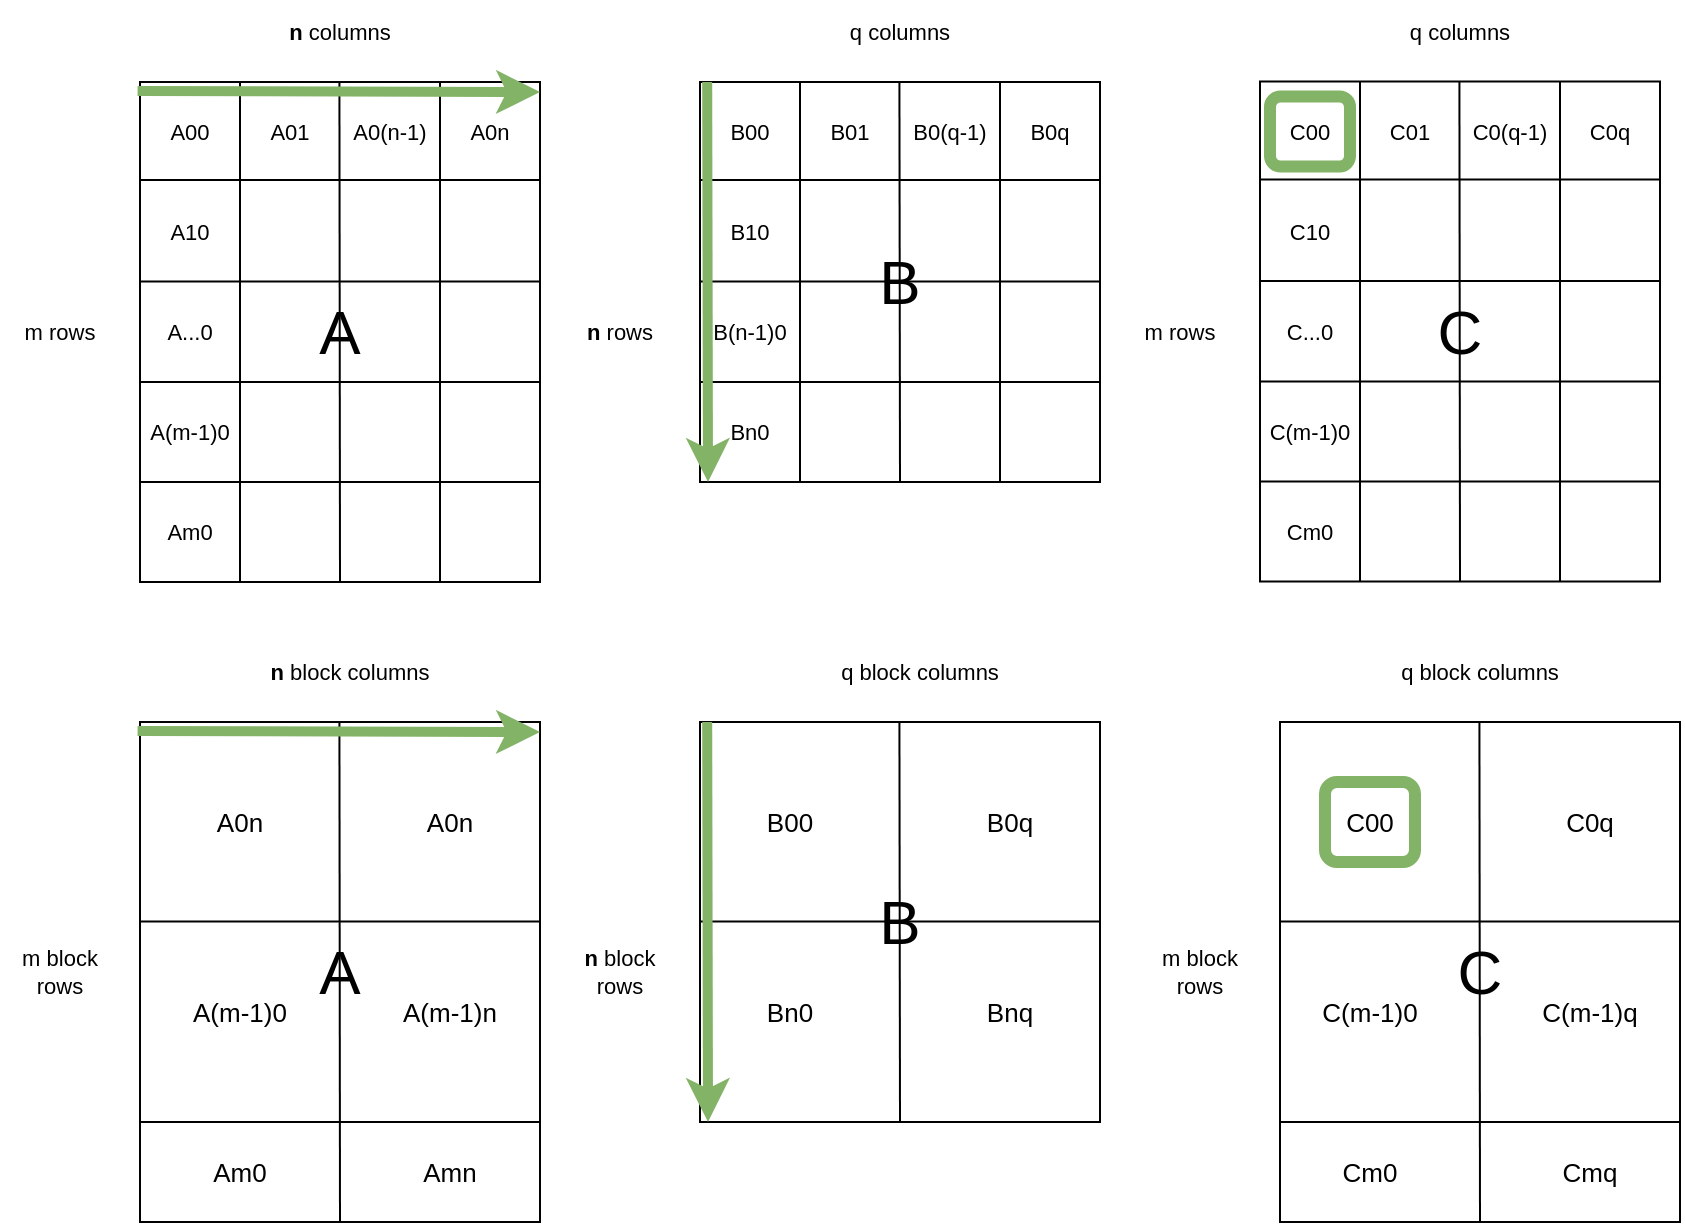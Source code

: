<mxfile version="16.2.4" type="device"><diagram id="Djqz3tWc4AsYbqFbEZJL" name="Page-1"><mxGraphModel dx="1185" dy="616" grid="1" gridSize="10" guides="1" tooltips="1" connect="1" arrows="1" fold="1" page="1" pageScale="1" pageWidth="827" pageHeight="1169" math="0" shadow="0"><root><mxCell id="0"/><mxCell id="1" parent="0"/><mxCell id="ZjirPSbz67CenSyM30Jp-1" value="" style="rounded=0;whiteSpace=wrap;html=1;" parent="1" vertex="1"><mxGeometry x="70" y="280" width="200" height="250" as="geometry"/></mxCell><mxCell id="ZjirPSbz67CenSyM30Jp-2" value="" style="endArrow=none;html=1;rounded=0;entryX=0.25;entryY=0;entryDx=0;entryDy=0;exitX=0.25;exitY=1;exitDx=0;exitDy=0;" parent="1" source="ZjirPSbz67CenSyM30Jp-1" target="ZjirPSbz67CenSyM30Jp-1" edge="1"><mxGeometry width="50" height="50" relative="1" as="geometry"><mxPoint x="250" y="410" as="sourcePoint"/><mxPoint x="300" y="360" as="targetPoint"/></mxGeometry></mxCell><mxCell id="ZjirPSbz67CenSyM30Jp-3" value="" style="endArrow=none;html=1;rounded=0;entryX=0.25;entryY=0;entryDx=0;entryDy=0;exitX=0.5;exitY=1;exitDx=0;exitDy=0;" parent="1" source="ZjirPSbz67CenSyM30Jp-1" edge="1"><mxGeometry width="50" height="50" relative="1" as="geometry"><mxPoint x="169.71" y="480" as="sourcePoint"/><mxPoint x="169.71" y="280" as="targetPoint"/></mxGeometry></mxCell><mxCell id="ZjirPSbz67CenSyM30Jp-4" value="" style="endArrow=none;html=1;rounded=0;entryX=0.25;entryY=0;entryDx=0;entryDy=0;exitX=0.75;exitY=1;exitDx=0;exitDy=0;" parent="1" source="ZjirPSbz67CenSyM30Jp-1" edge="1"><mxGeometry width="50" height="50" relative="1" as="geometry"><mxPoint x="220" y="480" as="sourcePoint"/><mxPoint x="220" y="280" as="targetPoint"/></mxGeometry></mxCell><mxCell id="ZjirPSbz67CenSyM30Jp-5" value="" style="endArrow=none;html=1;rounded=0;" parent="1" edge="1"><mxGeometry width="50" height="50" relative="1" as="geometry"><mxPoint x="70" y="329" as="sourcePoint"/><mxPoint x="270" y="329" as="targetPoint"/></mxGeometry></mxCell><mxCell id="ZjirPSbz67CenSyM30Jp-6" value="" style="endArrow=none;html=1;rounded=0;entryX=1;entryY=0.25;entryDx=0;entryDy=0;exitX=0;exitY=0.25;exitDx=0;exitDy=0;" parent="1" edge="1"><mxGeometry width="50" height="50" relative="1" as="geometry"><mxPoint x="70" y="379.71" as="sourcePoint"/><mxPoint x="270" y="379.71" as="targetPoint"/></mxGeometry></mxCell><mxCell id="ZjirPSbz67CenSyM30Jp-7" value="" style="endArrow=none;html=1;rounded=0;entryX=1;entryY=0.25;entryDx=0;entryDy=0;exitX=0;exitY=0.25;exitDx=0;exitDy=0;" parent="1" edge="1"><mxGeometry width="50" height="50" relative="1" as="geometry"><mxPoint x="70" y="430" as="sourcePoint"/><mxPoint x="270" y="430" as="targetPoint"/></mxGeometry></mxCell><mxCell id="ZjirPSbz67CenSyM30Jp-15" value="" style="endArrow=classic;html=1;rounded=0;exitX=-0.006;exitY=0.018;exitDx=0;exitDy=0;exitPerimeter=0;fontSize=11;strokeWidth=5;fillColor=#d5e8d4;strokeColor=#82b366;startArrow=none;" parent="1" source="ZjirPSbz67CenSyM30Jp-1" edge="1"><mxGeometry width="50" height="50" relative="1" as="geometry"><mxPoint x="50" y="380" as="sourcePoint"/><mxPoint x="270" y="285" as="targetPoint"/></mxGeometry></mxCell><mxCell id="ZjirPSbz67CenSyM30Jp-22" value="Am0" style="text;html=1;strokeColor=none;fillColor=none;align=center;verticalAlign=middle;whiteSpace=wrap;rounded=0;fontSize=11;" parent="1" vertex="1"><mxGeometry x="70" y="490" width="50" height="30" as="geometry"/></mxCell><mxCell id="ZjirPSbz67CenSyM30Jp-20" value="A00" style="text;html=1;strokeColor=none;fillColor=none;align=center;verticalAlign=middle;whiteSpace=wrap;rounded=0;fontSize=11;" parent="1" vertex="1"><mxGeometry x="70" y="290" width="50" height="30" as="geometry"/></mxCell><mxCell id="ZjirPSbz67CenSyM30Jp-23" value="" style="endArrow=none;html=1;rounded=0;exitX=-0.001;exitY=0.136;exitDx=0;exitDy=0;exitPerimeter=0;fontSize=11;strokeWidth=5;fillColor=#d5e8d4;strokeColor=#82b366;" parent="1" source="ZjirPSbz67CenSyM30Jp-1" target="ZjirPSbz67CenSyM30Jp-20" edge="1"><mxGeometry width="50" height="50" relative="1" as="geometry"><mxPoint x="69.8" y="307.2" as="sourcePoint"/><mxPoint x="280" y="307" as="targetPoint"/></mxGeometry></mxCell><mxCell id="ZjirPSbz67CenSyM30Jp-24" value="A01" style="text;html=1;strokeColor=none;fillColor=none;align=center;verticalAlign=middle;whiteSpace=wrap;rounded=0;fontSize=11;" parent="1" vertex="1"><mxGeometry x="120" y="290" width="50" height="30" as="geometry"/></mxCell><mxCell id="ZjirPSbz67CenSyM30Jp-26" value="A0(n-1)" style="text;html=1;strokeColor=none;fillColor=none;align=center;verticalAlign=middle;whiteSpace=wrap;rounded=0;fontSize=11;" parent="1" vertex="1"><mxGeometry x="170" y="290" width="50" height="30" as="geometry"/></mxCell><mxCell id="ZjirPSbz67CenSyM30Jp-27" value="A0n" style="text;html=1;strokeColor=none;fillColor=none;align=center;verticalAlign=middle;whiteSpace=wrap;rounded=0;fontSize=11;" parent="1" vertex="1"><mxGeometry x="220" y="290" width="50" height="30" as="geometry"/></mxCell><mxCell id="ZjirPSbz67CenSyM30Jp-28" value="&lt;b&gt;n&lt;/b&gt; columns" style="text;html=1;strokeColor=none;fillColor=none;align=center;verticalAlign=middle;whiteSpace=wrap;rounded=0;fontSize=11;" parent="1" vertex="1"><mxGeometry x="140" y="240" width="60" height="30" as="geometry"/></mxCell><mxCell id="ZjirPSbz67CenSyM30Jp-29" value="m rows" style="text;html=1;strokeColor=none;fillColor=none;align=center;verticalAlign=middle;whiteSpace=wrap;rounded=0;fontSize=11;" parent="1" vertex="1"><mxGeometry y="390" width="60" height="30" as="geometry"/></mxCell><mxCell id="ZjirPSbz67CenSyM30Jp-30" value="A(m-1)0" style="text;html=1;strokeColor=none;fillColor=none;align=center;verticalAlign=middle;whiteSpace=wrap;rounded=0;fontSize=11;" parent="1" vertex="1"><mxGeometry x="70" y="440" width="50" height="30" as="geometry"/></mxCell><mxCell id="ZjirPSbz67CenSyM30Jp-31" value="A10" style="text;html=1;strokeColor=none;fillColor=none;align=center;verticalAlign=middle;whiteSpace=wrap;rounded=0;fontSize=11;" parent="1" vertex="1"><mxGeometry x="70" y="340" width="50" height="30" as="geometry"/></mxCell><mxCell id="ZjirPSbz67CenSyM30Jp-32" value="" style="endArrow=none;html=1;rounded=0;entryX=1;entryY=0.25;entryDx=0;entryDy=0;exitX=0;exitY=0.25;exitDx=0;exitDy=0;" parent="1" edge="1"><mxGeometry width="50" height="50" relative="1" as="geometry"><mxPoint x="70" y="480" as="sourcePoint"/><mxPoint x="270" y="480" as="targetPoint"/></mxGeometry></mxCell><mxCell id="ZjirPSbz67CenSyM30Jp-33" value="A...0" style="text;html=1;strokeColor=none;fillColor=none;align=center;verticalAlign=middle;whiteSpace=wrap;rounded=0;fontSize=11;" parent="1" vertex="1"><mxGeometry x="70" y="390" width="50" height="30" as="geometry"/></mxCell><mxCell id="Npvi8MJkaMCpQcdxXRsU-1" value="" style="rounded=0;whiteSpace=wrap;html=1;" vertex="1" parent="1"><mxGeometry x="350" y="280" width="200" height="200" as="geometry"/></mxCell><mxCell id="Npvi8MJkaMCpQcdxXRsU-2" value="" style="endArrow=none;html=1;rounded=0;entryX=0.25;entryY=0;entryDx=0;entryDy=0;exitX=0.25;exitY=1;exitDx=0;exitDy=0;" edge="1" parent="1" source="Npvi8MJkaMCpQcdxXRsU-1" target="Npvi8MJkaMCpQcdxXRsU-1"><mxGeometry width="50" height="50" relative="1" as="geometry"><mxPoint x="530" y="410" as="sourcePoint"/><mxPoint x="580" y="360" as="targetPoint"/></mxGeometry></mxCell><mxCell id="Npvi8MJkaMCpQcdxXRsU-3" value="" style="endArrow=none;html=1;rounded=0;entryX=0.25;entryY=0;entryDx=0;entryDy=0;exitX=0.5;exitY=1;exitDx=0;exitDy=0;" edge="1" parent="1" source="Npvi8MJkaMCpQcdxXRsU-1"><mxGeometry width="50" height="50" relative="1" as="geometry"><mxPoint x="449.71" y="480" as="sourcePoint"/><mxPoint x="449.71" y="280" as="targetPoint"/></mxGeometry></mxCell><mxCell id="Npvi8MJkaMCpQcdxXRsU-4" value="" style="endArrow=none;html=1;rounded=0;entryX=0.25;entryY=0;entryDx=0;entryDy=0;exitX=0.75;exitY=1;exitDx=0;exitDy=0;" edge="1" parent="1" source="Npvi8MJkaMCpQcdxXRsU-1"><mxGeometry width="50" height="50" relative="1" as="geometry"><mxPoint x="500" y="480" as="sourcePoint"/><mxPoint x="500" y="280" as="targetPoint"/></mxGeometry></mxCell><mxCell id="Npvi8MJkaMCpQcdxXRsU-5" value="" style="endArrow=none;html=1;rounded=0;" edge="1" parent="1"><mxGeometry width="50" height="50" relative="1" as="geometry"><mxPoint x="350" y="329" as="sourcePoint"/><mxPoint x="550" y="329" as="targetPoint"/></mxGeometry></mxCell><mxCell id="Npvi8MJkaMCpQcdxXRsU-6" value="" style="endArrow=none;html=1;rounded=0;entryX=1;entryY=0.25;entryDx=0;entryDy=0;exitX=0;exitY=0.25;exitDx=0;exitDy=0;" edge="1" parent="1"><mxGeometry width="50" height="50" relative="1" as="geometry"><mxPoint x="350" y="379.71" as="sourcePoint"/><mxPoint x="550" y="379.71" as="targetPoint"/></mxGeometry></mxCell><mxCell id="Npvi8MJkaMCpQcdxXRsU-7" value="" style="endArrow=none;html=1;rounded=0;entryX=1;entryY=0.25;entryDx=0;entryDy=0;exitX=0;exitY=0.25;exitDx=0;exitDy=0;" edge="1" parent="1"><mxGeometry width="50" height="50" relative="1" as="geometry"><mxPoint x="350" y="430" as="sourcePoint"/><mxPoint x="550" y="430" as="targetPoint"/></mxGeometry></mxCell><mxCell id="Npvi8MJkaMCpQcdxXRsU-8" value="" style="endArrow=classic;html=1;rounded=0;exitX=0.018;exitY=0;exitDx=0;exitDy=0;exitPerimeter=0;fontSize=11;strokeWidth=5;fillColor=#d5e8d4;strokeColor=#82b366;startArrow=none;" edge="1" parent="1" source="Npvi8MJkaMCpQcdxXRsU-1"><mxGeometry width="50" height="50" relative="1" as="geometry"><mxPoint x="330" y="380" as="sourcePoint"/><mxPoint x="354" y="480" as="targetPoint"/></mxGeometry></mxCell><mxCell id="Npvi8MJkaMCpQcdxXRsU-10" value="B00" style="text;html=1;strokeColor=none;fillColor=none;align=center;verticalAlign=middle;whiteSpace=wrap;rounded=0;fontSize=11;" vertex="1" parent="1"><mxGeometry x="350" y="290" width="50" height="30" as="geometry"/></mxCell><mxCell id="Npvi8MJkaMCpQcdxXRsU-11" value="" style="endArrow=none;html=1;rounded=0;exitX=-0.001;exitY=0.136;exitDx=0;exitDy=0;exitPerimeter=0;fontSize=11;strokeWidth=5;fillColor=#d5e8d4;strokeColor=#82b366;" edge="1" parent="1" source="Npvi8MJkaMCpQcdxXRsU-1" target="Npvi8MJkaMCpQcdxXRsU-10"><mxGeometry width="50" height="50" relative="1" as="geometry"><mxPoint x="349.8" y="307.2" as="sourcePoint"/><mxPoint x="560" y="307" as="targetPoint"/></mxGeometry></mxCell><mxCell id="Npvi8MJkaMCpQcdxXRsU-12" value="B01" style="text;html=1;strokeColor=none;fillColor=none;align=center;verticalAlign=middle;whiteSpace=wrap;rounded=0;fontSize=11;" vertex="1" parent="1"><mxGeometry x="400" y="290" width="50" height="30" as="geometry"/></mxCell><mxCell id="Npvi8MJkaMCpQcdxXRsU-13" value="B0(q-1)" style="text;html=1;strokeColor=none;fillColor=none;align=center;verticalAlign=middle;whiteSpace=wrap;rounded=0;fontSize=11;" vertex="1" parent="1"><mxGeometry x="450" y="290" width="50" height="30" as="geometry"/></mxCell><mxCell id="Npvi8MJkaMCpQcdxXRsU-14" value="B0q" style="text;html=1;strokeColor=none;fillColor=none;align=center;verticalAlign=middle;whiteSpace=wrap;rounded=0;fontSize=11;" vertex="1" parent="1"><mxGeometry x="500" y="290" width="50" height="30" as="geometry"/></mxCell><mxCell id="Npvi8MJkaMCpQcdxXRsU-15" value="q columns" style="text;html=1;strokeColor=none;fillColor=none;align=center;verticalAlign=middle;whiteSpace=wrap;rounded=0;fontSize=11;" vertex="1" parent="1"><mxGeometry x="420" y="240" width="60" height="30" as="geometry"/></mxCell><mxCell id="Npvi8MJkaMCpQcdxXRsU-16" value="&lt;b&gt;n&lt;/b&gt; rows" style="text;html=1;strokeColor=none;fillColor=none;align=center;verticalAlign=middle;whiteSpace=wrap;rounded=0;fontSize=11;" vertex="1" parent="1"><mxGeometry x="280" y="390" width="60" height="30" as="geometry"/></mxCell><mxCell id="Npvi8MJkaMCpQcdxXRsU-17" value="Bn0" style="text;html=1;strokeColor=none;fillColor=none;align=center;verticalAlign=middle;whiteSpace=wrap;rounded=0;fontSize=11;" vertex="1" parent="1"><mxGeometry x="350" y="440" width="50" height="30" as="geometry"/></mxCell><mxCell id="Npvi8MJkaMCpQcdxXRsU-18" value="B10" style="text;html=1;strokeColor=none;fillColor=none;align=center;verticalAlign=middle;whiteSpace=wrap;rounded=0;fontSize=11;" vertex="1" parent="1"><mxGeometry x="350" y="340" width="50" height="30" as="geometry"/></mxCell><mxCell id="Npvi8MJkaMCpQcdxXRsU-20" value="B(n-1)0" style="text;html=1;strokeColor=none;fillColor=none;align=center;verticalAlign=middle;whiteSpace=wrap;rounded=0;fontSize=11;" vertex="1" parent="1"><mxGeometry x="350" y="390" width="50" height="30" as="geometry"/></mxCell><mxCell id="Npvi8MJkaMCpQcdxXRsU-22" value="B" style="text;html=1;strokeColor=none;fillColor=none;align=center;verticalAlign=middle;whiteSpace=wrap;rounded=0;fontSize=31;" vertex="1" parent="1"><mxGeometry x="420" y="365" width="60" height="30" as="geometry"/></mxCell><mxCell id="Npvi8MJkaMCpQcdxXRsU-21" value="A" style="text;html=1;strokeColor=none;fillColor=none;align=center;verticalAlign=middle;whiteSpace=wrap;rounded=0;fontSize=31;" vertex="1" parent="1"><mxGeometry x="140" y="390" width="60" height="30" as="geometry"/></mxCell><mxCell id="Npvi8MJkaMCpQcdxXRsU-25" value="" style="rounded=0;whiteSpace=wrap;html=1;" vertex="1" parent="1"><mxGeometry x="630" y="279.75" width="200" height="250" as="geometry"/></mxCell><mxCell id="Npvi8MJkaMCpQcdxXRsU-26" value="" style="endArrow=none;html=1;rounded=0;entryX=0.25;entryY=0;entryDx=0;entryDy=0;exitX=0.25;exitY=1;exitDx=0;exitDy=0;" edge="1" parent="1" source="Npvi8MJkaMCpQcdxXRsU-25" target="Npvi8MJkaMCpQcdxXRsU-25"><mxGeometry width="50" height="50" relative="1" as="geometry"><mxPoint x="810" y="409.75" as="sourcePoint"/><mxPoint x="860" y="359.75" as="targetPoint"/></mxGeometry></mxCell><mxCell id="Npvi8MJkaMCpQcdxXRsU-27" value="" style="endArrow=none;html=1;rounded=0;entryX=0.25;entryY=0;entryDx=0;entryDy=0;exitX=0.5;exitY=1;exitDx=0;exitDy=0;" edge="1" parent="1" source="Npvi8MJkaMCpQcdxXRsU-25"><mxGeometry width="50" height="50" relative="1" as="geometry"><mxPoint x="729.71" y="479.75" as="sourcePoint"/><mxPoint x="729.71" y="279.75" as="targetPoint"/></mxGeometry></mxCell><mxCell id="Npvi8MJkaMCpQcdxXRsU-28" value="" style="endArrow=none;html=1;rounded=0;entryX=0.25;entryY=0;entryDx=0;entryDy=0;exitX=0.75;exitY=1;exitDx=0;exitDy=0;" edge="1" parent="1" source="Npvi8MJkaMCpQcdxXRsU-25"><mxGeometry width="50" height="50" relative="1" as="geometry"><mxPoint x="780" y="479.75" as="sourcePoint"/><mxPoint x="780" y="279.75" as="targetPoint"/></mxGeometry></mxCell><mxCell id="Npvi8MJkaMCpQcdxXRsU-29" value="" style="endArrow=none;html=1;rounded=0;" edge="1" parent="1"><mxGeometry width="50" height="50" relative="1" as="geometry"><mxPoint x="630" y="328.75" as="sourcePoint"/><mxPoint x="830" y="328.75" as="targetPoint"/></mxGeometry></mxCell><mxCell id="Npvi8MJkaMCpQcdxXRsU-30" value="" style="endArrow=none;html=1;rounded=0;entryX=1;entryY=0.25;entryDx=0;entryDy=0;exitX=0;exitY=0.25;exitDx=0;exitDy=0;" edge="1" parent="1"><mxGeometry width="50" height="50" relative="1" as="geometry"><mxPoint x="630" y="379.46" as="sourcePoint"/><mxPoint x="830" y="379.46" as="targetPoint"/></mxGeometry></mxCell><mxCell id="Npvi8MJkaMCpQcdxXRsU-31" value="" style="endArrow=none;html=1;rounded=0;entryX=1;entryY=0.25;entryDx=0;entryDy=0;exitX=0;exitY=0.25;exitDx=0;exitDy=0;" edge="1" parent="1"><mxGeometry width="50" height="50" relative="1" as="geometry"><mxPoint x="630" y="429.75" as="sourcePoint"/><mxPoint x="830" y="429.75" as="targetPoint"/></mxGeometry></mxCell><mxCell id="Npvi8MJkaMCpQcdxXRsU-33" value="Cm0" style="text;html=1;strokeColor=none;fillColor=none;align=center;verticalAlign=middle;whiteSpace=wrap;rounded=0;fontSize=11;" vertex="1" parent="1"><mxGeometry x="630" y="489.75" width="50" height="30" as="geometry"/></mxCell><mxCell id="Npvi8MJkaMCpQcdxXRsU-34" value="C00" style="text;html=1;strokeColor=none;fillColor=none;align=center;verticalAlign=middle;whiteSpace=wrap;rounded=0;fontSize=11;" vertex="1" parent="1"><mxGeometry x="630" y="289.75" width="50" height="30" as="geometry"/></mxCell><mxCell id="Npvi8MJkaMCpQcdxXRsU-35" value="" style="endArrow=none;html=1;rounded=0;exitX=-0.001;exitY=0.136;exitDx=0;exitDy=0;exitPerimeter=0;fontSize=11;strokeWidth=5;fillColor=#d5e8d4;strokeColor=#82b366;" edge="1" parent="1" source="Npvi8MJkaMCpQcdxXRsU-25" target="Npvi8MJkaMCpQcdxXRsU-34"><mxGeometry width="50" height="50" relative="1" as="geometry"><mxPoint x="629.8" y="306.95" as="sourcePoint"/><mxPoint x="840" y="306.75" as="targetPoint"/></mxGeometry></mxCell><mxCell id="Npvi8MJkaMCpQcdxXRsU-36" value="C01" style="text;html=1;strokeColor=none;fillColor=none;align=center;verticalAlign=middle;whiteSpace=wrap;rounded=0;fontSize=11;" vertex="1" parent="1"><mxGeometry x="680" y="289.75" width="50" height="30" as="geometry"/></mxCell><mxCell id="Npvi8MJkaMCpQcdxXRsU-37" value="C0(q-1)" style="text;html=1;strokeColor=none;fillColor=none;align=center;verticalAlign=middle;whiteSpace=wrap;rounded=0;fontSize=11;" vertex="1" parent="1"><mxGeometry x="730" y="289.75" width="50" height="30" as="geometry"/></mxCell><mxCell id="Npvi8MJkaMCpQcdxXRsU-38" value="C0q" style="text;html=1;strokeColor=none;fillColor=none;align=center;verticalAlign=middle;whiteSpace=wrap;rounded=0;fontSize=11;" vertex="1" parent="1"><mxGeometry x="780" y="289.75" width="50" height="30" as="geometry"/></mxCell><mxCell id="Npvi8MJkaMCpQcdxXRsU-39" value="q columns" style="text;html=1;strokeColor=none;fillColor=none;align=center;verticalAlign=middle;whiteSpace=wrap;rounded=0;fontSize=11;" vertex="1" parent="1"><mxGeometry x="700" y="239.75" width="60" height="30" as="geometry"/></mxCell><mxCell id="Npvi8MJkaMCpQcdxXRsU-40" value="m rows" style="text;html=1;strokeColor=none;fillColor=none;align=center;verticalAlign=middle;whiteSpace=wrap;rounded=0;fontSize=11;" vertex="1" parent="1"><mxGeometry x="560" y="389.75" width="60" height="30" as="geometry"/></mxCell><mxCell id="Npvi8MJkaMCpQcdxXRsU-41" value="C(m-1)0" style="text;html=1;strokeColor=none;fillColor=none;align=center;verticalAlign=middle;whiteSpace=wrap;rounded=0;fontSize=11;" vertex="1" parent="1"><mxGeometry x="630" y="439.75" width="50" height="30" as="geometry"/></mxCell><mxCell id="Npvi8MJkaMCpQcdxXRsU-42" value="C10" style="text;html=1;strokeColor=none;fillColor=none;align=center;verticalAlign=middle;whiteSpace=wrap;rounded=0;fontSize=11;" vertex="1" parent="1"><mxGeometry x="630" y="339.75" width="50" height="30" as="geometry"/></mxCell><mxCell id="Npvi8MJkaMCpQcdxXRsU-43" value="" style="endArrow=none;html=1;rounded=0;entryX=1;entryY=0.25;entryDx=0;entryDy=0;exitX=0;exitY=0.25;exitDx=0;exitDy=0;" edge="1" parent="1"><mxGeometry width="50" height="50" relative="1" as="geometry"><mxPoint x="630" y="479.75" as="sourcePoint"/><mxPoint x="830" y="479.75" as="targetPoint"/></mxGeometry></mxCell><mxCell id="Npvi8MJkaMCpQcdxXRsU-44" value="C...0" style="text;html=1;strokeColor=none;fillColor=none;align=center;verticalAlign=middle;whiteSpace=wrap;rounded=0;fontSize=11;" vertex="1" parent="1"><mxGeometry x="630" y="389.75" width="50" height="30" as="geometry"/></mxCell><mxCell id="Npvi8MJkaMCpQcdxXRsU-45" value="C" style="text;html=1;strokeColor=none;fillColor=none;align=center;verticalAlign=middle;whiteSpace=wrap;rounded=0;fontSize=31;" vertex="1" parent="1"><mxGeometry x="700" y="389.75" width="60" height="30" as="geometry"/></mxCell><mxCell id="Npvi8MJkaMCpQcdxXRsU-46" value="" style="rounded=1;whiteSpace=wrap;html=1;fontSize=31;fillColor=none;strokeColor=#82b366;strokeWidth=6;" vertex="1" parent="1"><mxGeometry x="635" y="287.25" width="40" height="35" as="geometry"/></mxCell><mxCell id="Npvi8MJkaMCpQcdxXRsU-47" value="" style="rounded=0;whiteSpace=wrap;html=1;" vertex="1" parent="1"><mxGeometry x="70" y="600" width="200" height="250" as="geometry"/></mxCell><mxCell id="Npvi8MJkaMCpQcdxXRsU-49" value="" style="endArrow=none;html=1;rounded=0;entryX=0.25;entryY=0;entryDx=0;entryDy=0;exitX=0.5;exitY=1;exitDx=0;exitDy=0;" edge="1" parent="1" source="Npvi8MJkaMCpQcdxXRsU-47"><mxGeometry width="50" height="50" relative="1" as="geometry"><mxPoint x="169.71" y="800" as="sourcePoint"/><mxPoint x="169.71" y="600" as="targetPoint"/></mxGeometry></mxCell><mxCell id="Npvi8MJkaMCpQcdxXRsU-52" value="" style="endArrow=none;html=1;rounded=0;entryX=1;entryY=0.25;entryDx=0;entryDy=0;exitX=0;exitY=0.25;exitDx=0;exitDy=0;" edge="1" parent="1"><mxGeometry width="50" height="50" relative="1" as="geometry"><mxPoint x="70" y="699.71" as="sourcePoint"/><mxPoint x="270" y="699.71" as="targetPoint"/></mxGeometry></mxCell><mxCell id="Npvi8MJkaMCpQcdxXRsU-54" value="" style="endArrow=classic;html=1;rounded=0;exitX=-0.006;exitY=0.018;exitDx=0;exitDy=0;exitPerimeter=0;fontSize=11;strokeWidth=5;fillColor=#d5e8d4;strokeColor=#82b366;startArrow=none;" edge="1" parent="1" source="Npvi8MJkaMCpQcdxXRsU-47"><mxGeometry width="50" height="50" relative="1" as="geometry"><mxPoint x="50" y="700" as="sourcePoint"/><mxPoint x="270" y="605" as="targetPoint"/></mxGeometry></mxCell><mxCell id="Npvi8MJkaMCpQcdxXRsU-55" value="Am0" style="text;html=1;strokeColor=none;fillColor=none;align=center;verticalAlign=middle;whiteSpace=wrap;rounded=0;fontSize=13;" vertex="1" parent="1"><mxGeometry x="95" y="810" width="50" height="30" as="geometry"/></mxCell><mxCell id="Npvi8MJkaMCpQcdxXRsU-57" value="" style="endArrow=none;html=1;rounded=0;exitX=-0.001;exitY=0.136;exitDx=0;exitDy=0;exitPerimeter=0;fontSize=11;strokeWidth=5;fillColor=#d5e8d4;strokeColor=#82b366;" edge="1" parent="1" source="Npvi8MJkaMCpQcdxXRsU-47"><mxGeometry width="50" height="50" relative="1" as="geometry"><mxPoint x="69.8" y="627.2" as="sourcePoint"/><mxPoint x="70" y="633.929" as="targetPoint"/></mxGeometry></mxCell><mxCell id="Npvi8MJkaMCpQcdxXRsU-60" value="A0n" style="text;html=1;strokeColor=none;fillColor=none;align=center;verticalAlign=middle;whiteSpace=wrap;rounded=0;fontSize=13;" vertex="1" parent="1"><mxGeometry x="200" y="635" width="50" height="30" as="geometry"/></mxCell><mxCell id="Npvi8MJkaMCpQcdxXRsU-61" value="&lt;b&gt;n&lt;/b&gt; block columns" style="text;html=1;strokeColor=none;fillColor=none;align=center;verticalAlign=middle;whiteSpace=wrap;rounded=0;fontSize=11;" vertex="1" parent="1"><mxGeometry x="120" y="560" width="110" height="30" as="geometry"/></mxCell><mxCell id="Npvi8MJkaMCpQcdxXRsU-62" value="m block rows" style="text;html=1;strokeColor=none;fillColor=none;align=center;verticalAlign=middle;whiteSpace=wrap;rounded=0;fontSize=11;" vertex="1" parent="1"><mxGeometry y="710" width="60" height="30" as="geometry"/></mxCell><mxCell id="Npvi8MJkaMCpQcdxXRsU-63" value="A(m-1)0" style="text;html=1;strokeColor=none;fillColor=none;align=center;verticalAlign=middle;whiteSpace=wrap;rounded=0;fontSize=13;" vertex="1" parent="1"><mxGeometry x="95" y="730" width="50" height="30" as="geometry"/></mxCell><mxCell id="Npvi8MJkaMCpQcdxXRsU-65" value="" style="endArrow=none;html=1;rounded=0;entryX=1;entryY=0.25;entryDx=0;entryDy=0;exitX=0;exitY=0.25;exitDx=0;exitDy=0;" edge="1" parent="1"><mxGeometry width="50" height="50" relative="1" as="geometry"><mxPoint x="70" y="800" as="sourcePoint"/><mxPoint x="270" y="800" as="targetPoint"/></mxGeometry></mxCell><mxCell id="Npvi8MJkaMCpQcdxXRsU-67" value="" style="rounded=0;whiteSpace=wrap;html=1;" vertex="1" parent="1"><mxGeometry x="350" y="600" width="200" height="200" as="geometry"/></mxCell><mxCell id="Npvi8MJkaMCpQcdxXRsU-69" value="" style="endArrow=none;html=1;rounded=0;entryX=0.25;entryY=0;entryDx=0;entryDy=0;exitX=0.5;exitY=1;exitDx=0;exitDy=0;" edge="1" parent="1" source="Npvi8MJkaMCpQcdxXRsU-67"><mxGeometry width="50" height="50" relative="1" as="geometry"><mxPoint x="449.71" y="800" as="sourcePoint"/><mxPoint x="449.71" y="600" as="targetPoint"/></mxGeometry></mxCell><mxCell id="Npvi8MJkaMCpQcdxXRsU-72" value="" style="endArrow=none;html=1;rounded=0;entryX=1;entryY=0.25;entryDx=0;entryDy=0;exitX=0;exitY=0.25;exitDx=0;exitDy=0;" edge="1" parent="1"><mxGeometry width="50" height="50" relative="1" as="geometry"><mxPoint x="350" y="699.71" as="sourcePoint"/><mxPoint x="550" y="699.71" as="targetPoint"/></mxGeometry></mxCell><mxCell id="Npvi8MJkaMCpQcdxXRsU-74" value="" style="endArrow=classic;html=1;rounded=0;exitX=0.018;exitY=0;exitDx=0;exitDy=0;exitPerimeter=0;fontSize=11;strokeWidth=5;fillColor=#d5e8d4;strokeColor=#82b366;startArrow=none;" edge="1" parent="1" source="Npvi8MJkaMCpQcdxXRsU-67"><mxGeometry width="50" height="50" relative="1" as="geometry"><mxPoint x="330" y="700" as="sourcePoint"/><mxPoint x="354" y="800" as="targetPoint"/></mxGeometry></mxCell><mxCell id="Npvi8MJkaMCpQcdxXRsU-76" value="" style="endArrow=none;html=1;rounded=0;exitX=-0.001;exitY=0.136;exitDx=0;exitDy=0;exitPerimeter=0;fontSize=11;strokeWidth=5;fillColor=#d5e8d4;strokeColor=#82b366;" edge="1" parent="1" source="Npvi8MJkaMCpQcdxXRsU-67"><mxGeometry width="50" height="50" relative="1" as="geometry"><mxPoint x="349.8" y="627.2" as="sourcePoint"/><mxPoint x="350" y="627.183" as="targetPoint"/></mxGeometry></mxCell><mxCell id="Npvi8MJkaMCpQcdxXRsU-79" value="B0q" style="text;html=1;strokeColor=none;fillColor=none;align=center;verticalAlign=middle;whiteSpace=wrap;rounded=0;fontSize=13;" vertex="1" parent="1"><mxGeometry x="480" y="635" width="50" height="30" as="geometry"/></mxCell><mxCell id="Npvi8MJkaMCpQcdxXRsU-80" value="q block columns" style="text;html=1;strokeColor=none;fillColor=none;align=center;verticalAlign=middle;whiteSpace=wrap;rounded=0;fontSize=11;" vertex="1" parent="1"><mxGeometry x="400" y="560" width="120" height="30" as="geometry"/></mxCell><mxCell id="Npvi8MJkaMCpQcdxXRsU-81" value="&lt;b&gt;n&lt;/b&gt; block rows" style="text;html=1;strokeColor=none;fillColor=none;align=center;verticalAlign=middle;whiteSpace=wrap;rounded=0;fontSize=11;" vertex="1" parent="1"><mxGeometry x="280" y="710" width="60" height="30" as="geometry"/></mxCell><mxCell id="Npvi8MJkaMCpQcdxXRsU-82" value="Bnq" style="text;html=1;strokeColor=none;fillColor=none;align=center;verticalAlign=middle;whiteSpace=wrap;rounded=0;fontSize=13;" vertex="1" parent="1"><mxGeometry x="480" y="730" width="50" height="30" as="geometry"/></mxCell><mxCell id="Npvi8MJkaMCpQcdxXRsU-83" value="B00" style="text;html=1;strokeColor=none;fillColor=none;align=center;verticalAlign=middle;whiteSpace=wrap;rounded=0;fontSize=13;" vertex="1" parent="1"><mxGeometry x="370" y="635" width="50" height="30" as="geometry"/></mxCell><mxCell id="Npvi8MJkaMCpQcdxXRsU-84" value="Bn0" style="text;html=1;strokeColor=none;fillColor=none;align=center;verticalAlign=middle;whiteSpace=wrap;rounded=0;fontSize=13;" vertex="1" parent="1"><mxGeometry x="370" y="730" width="50" height="30" as="geometry"/></mxCell><mxCell id="Npvi8MJkaMCpQcdxXRsU-85" value="B" style="text;html=1;strokeColor=none;fillColor=none;align=center;verticalAlign=middle;whiteSpace=wrap;rounded=0;fontSize=31;" vertex="1" parent="1"><mxGeometry x="420" y="685" width="60" height="30" as="geometry"/></mxCell><mxCell id="Npvi8MJkaMCpQcdxXRsU-86" value="A" style="text;html=1;strokeColor=none;fillColor=none;align=center;verticalAlign=middle;whiteSpace=wrap;rounded=0;fontSize=31;" vertex="1" parent="1"><mxGeometry x="140" y="710" width="60" height="30" as="geometry"/></mxCell><mxCell id="Npvi8MJkaMCpQcdxXRsU-87" value="A(m-1)n" style="text;html=1;strokeColor=none;fillColor=none;align=center;verticalAlign=middle;whiteSpace=wrap;rounded=0;fontSize=13;" vertex="1" parent="1"><mxGeometry x="200" y="730" width="50" height="30" as="geometry"/></mxCell><mxCell id="Npvi8MJkaMCpQcdxXRsU-88" value="Amn" style="text;html=1;strokeColor=none;fillColor=none;align=center;verticalAlign=middle;whiteSpace=wrap;rounded=0;fontSize=13;" vertex="1" parent="1"><mxGeometry x="200" y="810" width="50" height="30" as="geometry"/></mxCell><mxCell id="Npvi8MJkaMCpQcdxXRsU-89" value="" style="rounded=0;whiteSpace=wrap;html=1;" vertex="1" parent="1"><mxGeometry x="640" y="600" width="200" height="250" as="geometry"/></mxCell><mxCell id="Npvi8MJkaMCpQcdxXRsU-91" value="" style="endArrow=none;html=1;rounded=0;entryX=0.25;entryY=0;entryDx=0;entryDy=0;exitX=0.5;exitY=1;exitDx=0;exitDy=0;" edge="1" parent="1" source="Npvi8MJkaMCpQcdxXRsU-89"><mxGeometry width="50" height="50" relative="1" as="geometry"><mxPoint x="739.71" y="800" as="sourcePoint"/><mxPoint x="739.71" y="600" as="targetPoint"/></mxGeometry></mxCell><mxCell id="Npvi8MJkaMCpQcdxXRsU-94" value="" style="endArrow=none;html=1;rounded=0;entryX=1;entryY=0.25;entryDx=0;entryDy=0;exitX=0;exitY=0.25;exitDx=0;exitDy=0;" edge="1" parent="1"><mxGeometry width="50" height="50" relative="1" as="geometry"><mxPoint x="640" y="699.71" as="sourcePoint"/><mxPoint x="840" y="699.71" as="targetPoint"/></mxGeometry></mxCell><mxCell id="Npvi8MJkaMCpQcdxXRsU-96" value="Cm0" style="text;html=1;strokeColor=none;fillColor=none;align=center;verticalAlign=middle;whiteSpace=wrap;rounded=0;fontSize=13;" vertex="1" parent="1"><mxGeometry x="660" y="810" width="50" height="30" as="geometry"/></mxCell><mxCell id="Npvi8MJkaMCpQcdxXRsU-97" value="C00" style="text;html=1;strokeColor=none;fillColor=none;align=center;verticalAlign=middle;whiteSpace=wrap;rounded=0;fontSize=13;" vertex="1" parent="1"><mxGeometry x="660" y="635" width="50" height="30" as="geometry"/></mxCell><mxCell id="Npvi8MJkaMCpQcdxXRsU-101" value="C0q" style="text;html=1;strokeColor=none;fillColor=none;align=center;verticalAlign=middle;whiteSpace=wrap;rounded=0;fontSize=13;" vertex="1" parent="1"><mxGeometry x="770" y="635" width="50" height="30" as="geometry"/></mxCell><mxCell id="Npvi8MJkaMCpQcdxXRsU-102" value="q block columns" style="text;html=1;strokeColor=none;fillColor=none;align=center;verticalAlign=middle;whiteSpace=wrap;rounded=0;fontSize=11;" vertex="1" parent="1"><mxGeometry x="690" y="560" width="100" height="30" as="geometry"/></mxCell><mxCell id="Npvi8MJkaMCpQcdxXRsU-103" value="m block rows" style="text;html=1;strokeColor=none;fillColor=none;align=center;verticalAlign=middle;whiteSpace=wrap;rounded=0;fontSize=11;" vertex="1" parent="1"><mxGeometry x="570" y="710" width="60" height="30" as="geometry"/></mxCell><mxCell id="Npvi8MJkaMCpQcdxXRsU-106" value="" style="endArrow=none;html=1;rounded=0;entryX=1;entryY=0.25;entryDx=0;entryDy=0;exitX=0;exitY=0.25;exitDx=0;exitDy=0;" edge="1" parent="1"><mxGeometry width="50" height="50" relative="1" as="geometry"><mxPoint x="640" y="800" as="sourcePoint"/><mxPoint x="840" y="800" as="targetPoint"/></mxGeometry></mxCell><mxCell id="Npvi8MJkaMCpQcdxXRsU-107" value="C(m-1)0" style="text;html=1;strokeColor=none;fillColor=none;align=center;verticalAlign=middle;whiteSpace=wrap;rounded=0;fontSize=13;" vertex="1" parent="1"><mxGeometry x="660" y="730" width="50" height="30" as="geometry"/></mxCell><mxCell id="Npvi8MJkaMCpQcdxXRsU-108" value="C" style="text;html=1;strokeColor=none;fillColor=none;align=center;verticalAlign=middle;whiteSpace=wrap;rounded=0;fontSize=31;" vertex="1" parent="1"><mxGeometry x="710" y="710" width="60" height="30" as="geometry"/></mxCell><mxCell id="Npvi8MJkaMCpQcdxXRsU-109" value="" style="rounded=1;whiteSpace=wrap;html=1;fontSize=31;fillColor=none;strokeColor=#82b366;strokeWidth=6;" vertex="1" parent="1"><mxGeometry x="662.5" y="630" width="45" height="40" as="geometry"/></mxCell><mxCell id="Npvi8MJkaMCpQcdxXRsU-110" value="Cmq" style="text;html=1;strokeColor=none;fillColor=none;align=center;verticalAlign=middle;whiteSpace=wrap;rounded=0;fontSize=13;" vertex="1" parent="1"><mxGeometry x="770" y="810" width="50" height="30" as="geometry"/></mxCell><mxCell id="Npvi8MJkaMCpQcdxXRsU-111" value="C(m-1)q" style="text;html=1;strokeColor=none;fillColor=none;align=center;verticalAlign=middle;whiteSpace=wrap;rounded=0;fontSize=13;" vertex="1" parent="1"><mxGeometry x="770" y="730" width="50" height="30" as="geometry"/></mxCell><mxCell id="Npvi8MJkaMCpQcdxXRsU-112" value="A0n" style="text;html=1;strokeColor=none;fillColor=none;align=center;verticalAlign=middle;whiteSpace=wrap;rounded=0;fontSize=13;" vertex="1" parent="1"><mxGeometry x="95" y="635" width="50" height="30" as="geometry"/></mxCell></root></mxGraphModel></diagram></mxfile>
